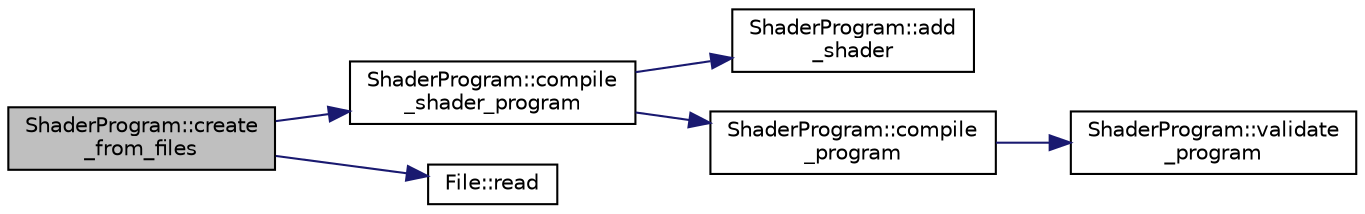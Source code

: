 digraph "ShaderProgram::create_from_files"
{
 // INTERACTIVE_SVG=YES
 // LATEX_PDF_SIZE
  bgcolor="transparent";
  edge [fontname="Helvetica",fontsize="10",labelfontname="Helvetica",labelfontsize="10"];
  node [fontname="Helvetica",fontsize="10",shape=record];
  rankdir="LR";
  Node1 [label="ShaderProgram::create\l_from_files",height=0.2,width=0.4,color="black", fillcolor="grey75", style="filled", fontcolor="black",tooltip=" "];
  Node1 -> Node2 [color="midnightblue",fontsize="10",style="solid",fontname="Helvetica"];
  Node2 [label="ShaderProgram::compile\l_shader_program",height=0.2,width=0.4,color="black",URL="$d8/dc4/class_shader_program.html#a2d67cddbba2b72438f02cf193462c704",tooltip=" "];
  Node2 -> Node3 [color="midnightblue",fontsize="10",style="solid",fontname="Helvetica"];
  Node3 [label="ShaderProgram::add\l_shader",height=0.2,width=0.4,color="black",URL="$d8/dc4/class_shader_program.html#a9f24b6b1c89247c51506cae4fc7d6086",tooltip=" "];
  Node2 -> Node4 [color="midnightblue",fontsize="10",style="solid",fontname="Helvetica"];
  Node4 [label="ShaderProgram::compile\l_program",height=0.2,width=0.4,color="black",URL="$d8/dc4/class_shader_program.html#a7b921b13eb3190848960a9347148c5f5",tooltip=" "];
  Node4 -> Node5 [color="midnightblue",fontsize="10",style="solid",fontname="Helvetica"];
  Node5 [label="ShaderProgram::validate\l_program",height=0.2,width=0.4,color="black",URL="$d8/dc4/class_shader_program.html#a6cadcf193ab6170f965a466b183ebc94",tooltip=" "];
  Node1 -> Node6 [color="midnightblue",fontsize="10",style="solid",fontname="Helvetica"];
  Node6 [label="File::read",height=0.2,width=0.4,color="black",URL="$d1/d31/class_file.html#a45badf982efdf5f4b3a74053948e342e",tooltip=" "];
}
